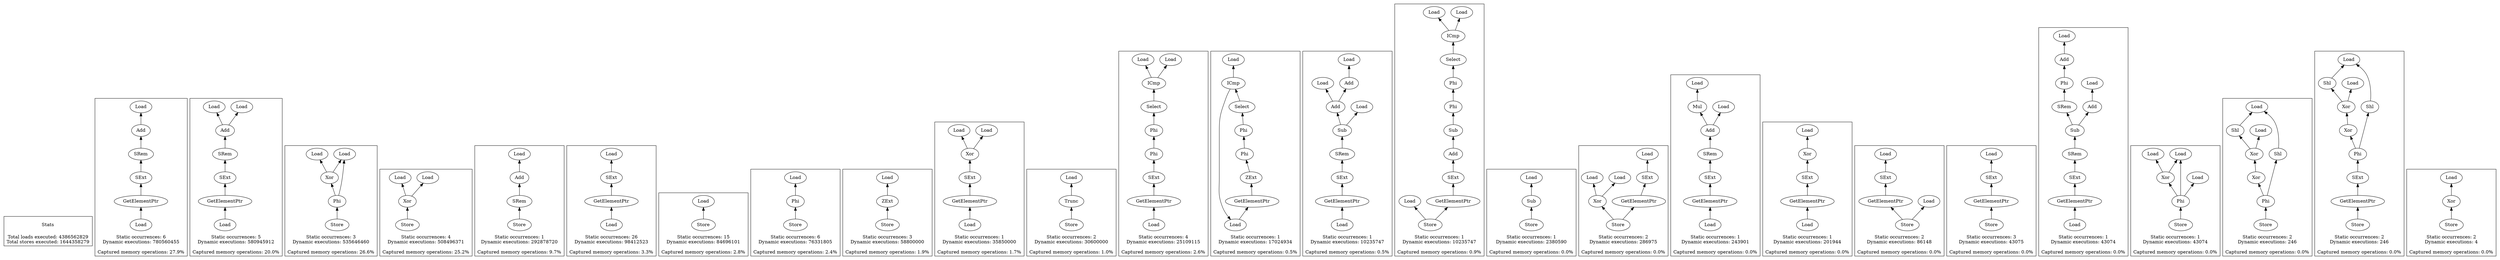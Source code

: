 strict digraph {
rankdir=BT
subgraph {
Stats [shape=plaintext]
cluster=true
label="Total loads executed: 4386562829\nTotal stores executed: 1644358279"
}
subgraph {
"0_87" [label="SExt"]
"0_86" [label="SRem"]
"0_87" -> "0_86"
"0_88" [label="GetElementPtr"]
"0_88" -> "0_87"
{
rank=min
comment=<Ids: 89, 105, 182, 452, 777, 793>
"0_89" [label="Load"]
}
"0_89" -> "0_88"
"0_85" [label="Add"]
"0_86" -> "0_85"
"0_84" [label="Load"]
"0_85" -> "0_84"
cluster=true
label="Static occurrences: 6\nDynamic executions: 780560455\n\nCaptured memory operations: 27.9%"
}
subgraph {
"1_387" [label="SRem"]
"1_386" [label="Add"]
"1_387" -> "1_386"
"1_388" [label="SExt"]
"1_388" -> "1_387"
{
rank=min
comment=<Ids: 390, 524, 607, 849, 862>
"1_390" [label="Load"]
}
"1_389" [label="GetElementPtr"]
"1_390" -> "1_389"
"1_376" [label="Load"]
"1_386" -> "1_376"
"1_385" [label="Load"]
"1_386" -> "1_385"
"1_389" -> "1_388"
cluster=true
label="Static occurrences: 5\nDynamic executions: 580945912\n\nCaptured memory operations: 20.0%"
}
subgraph {
{
rank=min
comment=<Ids: 93, 781, 854>
"2_93" [label="Store"]
}
"2_92" [label="Phi"]
"2_93" -> "2_92"
"2_90" [label="Xor"]
"2_80" [label="Load"]
"2_90" -> "2_80"
"2_89" [label="Load"]
"2_90" -> "2_89"
"2_92" -> "2_90"
"2_92" -> "2_80"
cluster=true
label="Static occurrences: 3\nDynamic executions: 535646460\n\nCaptured memory operations: 26.6%"
}
subgraph {
{
rank=min
comment=<Ids: 185, 339, 393, 527>
"3_185" [label="Store"]
}
"3_184" [label="Xor"]
"3_185" -> "3_184"
"3_183" [label="Load"]
"3_184" -> "3_183"
"3_182" [label="Load"]
"3_184" -> "3_182"
cluster=true
label="Static occurrences: 4\nDynamic executions: 508496371\n\nCaptured memory operations: 25.2%"
}
subgraph {
"4_447" [label="Add"]
"4_443" [label="Load"]
"4_447" -> "4_443"
"4_448" [label="SRem"]
"4_448" -> "4_447"
{
rank=min
comment=<Ids: 449>
"4_449" [label="Store"]
}
"4_449" -> "4_448"
cluster=true
label="Static occurrences: 1\nDynamic executions: 292878720\n\nCaptured memory operations: 9.7%"
}
subgraph {
{
rank=min
comment=<Ids: 84, 99, 115, 150, 195, 247, 342, 362, 385, 402, 429, 491, 495, 501, 536, 553, 581, 588, 593, 627, 641, 655, 669, 772, 787, 803>
"5_84" [label="Load"]
}
"5_83" [label="GetElementPtr"]
"5_84" -> "5_83"
"5_82" [label="SExt"]
"5_75" [label="Load"]
"5_82" -> "5_75"
"5_83" -> "5_82"
cluster=true
label="Static occurrences: 26\nDynamic executions: 98412523\n\nCaptured memory operations: 3.3%"
}
subgraph {
{
rank=min
comment=<Ids: 106, 116, 151, 196, 206, 234, 244, 248, 343, 403, 430, 537, 794, 804, 873>
"6_106" [label="Store"]
}
"6_105" [label="Load"]
"6_106" -> "6_105"
cluster=true
label="Static occurrences: 15\nDynamic executions: 84696101\n\nCaptured memory operations: 2.8%"
}
subgraph {
"7_364" [label="Phi"]
"7_362" [label="Load"]
"7_364" -> "7_362"
{
rank=min
comment=<Ids: 366, 556, 644, 658, 672, 865>
"7_366" [label="Store"]
}
"7_366" -> "7_364"
cluster=true
label="Static occurrences: 6\nDynamic executions: 76331805\n\nCaptured memory operations: 2.4%"
}
subgraph {
"8_127" [label="ZExt"]
"8_126" [label="Load"]
"8_127" -> "8_126"
{
rank=min
comment=<Ids: 129, 141, 818>
"8_129" [label="Store"]
}
"8_129" -> "8_127"
cluster=true
label="Static occurrences: 3\nDynamic executions: 58800000\n\nCaptured memory operations: 1.9%"
}
subgraph {
{
rank=min
comment=<Ids: 832>
"9_832" [label="Load"]
}
"9_831" [label="GetElementPtr"]
"9_832" -> "9_831"
"9_829" [label="Xor"]
"9_828" [label="Load"]
"9_829" -> "9_828"
"9_830" [label="SExt"]
"9_831" -> "9_830"
"9_830" -> "9_829"
"9_827" [label="Load"]
"9_829" -> "9_827"
cluster=true
label="Static occurrences: 1\nDynamic executions: 35850000\n\nCaptured memory operations: 1.7%"
}
subgraph {
"10_691" [label="Trunc"]
"10_690" [label="Load"]
"10_691" -> "10_690"
{
rank=min
comment=<Ids: 693, 883>
"10_693" [label="Store"]
}
"10_693" -> "10_691"
cluster=true
label="Static occurrences: 2\nDynamic executions: 30600000\n\nCaptured memory operations: 1.0%"
}
subgraph {
"11_285" [label="SExt"]
"11_282" [label="Phi"]
"11_285" -> "11_282"
"11_279" [label="Phi"]
"11_277" [label="Select"]
"11_279" -> "11_277"
{
rank=min
comment=<Ids: 287, 296, 314, 317>
"11_287" [label="Load"]
}
"11_286" [label="GetElementPtr"]
"11_287" -> "11_286"
"11_282" -> "11_279"
"11_286" -> "11_285"
"11_276" [label="ICmp"]
"11_275" [label="Load"]
"11_276" -> "11_275"
"11_273" [label="Load"]
"11_276" -> "11_273"
"11_277" -> "11_276"
cluster=true
label="Static occurrences: 4\nDynamic executions: 25109115\n\nCaptured memory operations: 2.6%"
}
subgraph {
"12_276" [label="ICmp"]
"12_275" [label="Load"]
"12_276" -> "12_275"
"12_279" [label="Phi"]
"12_277" [label="Select"]
"12_279" -> "12_277"
"12_271" [label="ZExt"]
"12_263" [label="Phi"]
"12_271" -> "12_263"
"12_263" -> "12_279"
"12_272" [label="GetElementPtr"]
"12_272" -> "12_271"
{
rank=min
comment=<Ids: 273>
"12_273" [label="Load"]
}
"12_276" -> "12_273"
"12_277" -> "12_276"
"12_273" -> "12_272"
cluster=true
label="Static occurrences: 1\nDynamic executions: 17024934\n\nCaptured memory operations: 0.5%"
}
subgraph {
"13_321" [label="SExt"]
"13_320" [label="SRem"]
"13_321" -> "13_320"
"13_318" [label="Add"]
"13_314" [label="Load"]
"13_318" -> "13_314"
{
rank=min
comment=<Ids: 323>
"13_323" [label="Load"]
}
"13_322" [label="GetElementPtr"]
"13_323" -> "13_322"
"13_299" [label="Add"]
"13_227" [label="Load"]
"13_299" -> "13_227"
"13_318" -> "13_299"
"13_319" [label="Sub"]
"13_320" -> "13_319"
"13_319" -> "13_318"
"13_317" [label="Load"]
"13_319" -> "13_317"
"13_322" -> "13_321"
cluster=true
label="Static occurrences: 1\nDynamic executions: 10235747\n\nCaptured memory operations: 0.5%"
}
subgraph {
"14_279" [label="Phi"]
"14_277" [label="Select"]
"14_279" -> "14_277"
{
rank=min
comment=<Ids: 328>
"14_328" [label="Store"]
}
"14_323" [label="Load"]
"14_328" -> "14_323"
"14_289" [label="Sub"]
"14_282" [label="Phi"]
"14_289" -> "14_282"
"14_325" [label="Add"]
"14_325" -> "14_289"
"14_282" -> "14_279"
"14_327" [label="GetElementPtr"]
"14_326" [label="SExt"]
"14_327" -> "14_326"
"14_276" [label="ICmp"]
"14_275" [label="Load"]
"14_276" -> "14_275"
"14_328" -> "14_327"
"14_273" [label="Load"]
"14_276" -> "14_273"
"14_277" -> "14_276"
"14_326" -> "14_325"
cluster=true
label="Static occurrences: 1\nDynamic executions: 10235747\n\nCaptured memory operations: 0.9%"
}
subgraph {
{
rank=min
comment=<Ids: 353>
"15_353" [label="Store"]
}
"15_351" [label="Sub"]
"15_353" -> "15_351"
"15_349" [label="Load"]
"15_351" -> "15_349"
cluster=true
label="Static occurrences: 1\nDynamic executions: 2380590\n\nCaptured memory operations: 0.0%"
}
subgraph {
{
rank=min
comment=<Ids: 583, 629>
"16_583" [label="Store"]
}
"16_582" [label="Xor"]
"16_583" -> "16_582"
"16_564" [label="GetElementPtr"]
"16_563" [label="SExt"]
"16_564" -> "16_563"
"16_583" -> "16_564"
"16_562" [label="Load"]
"16_563" -> "16_562"
"16_581" [label="Load"]
"16_582" -> "16_581"
"16_580" [label="Load"]
"16_582" -> "16_580"
cluster=true
label="Static occurrences: 2\nDynamic executions: 286975\n\nCaptured memory operations: 0.0%"
}
subgraph {
"17_575" [label="Mul"]
"17_573" [label="Load"]
"17_575" -> "17_573"
"17_578" [label="SExt"]
"17_577" [label="SRem"]
"17_578" -> "17_577"
"17_576" [label="Add"]
"17_570" [label="Load"]
"17_576" -> "17_570"
"17_577" -> "17_576"
{
rank=min
comment=<Ids: 580>
"17_580" [label="Load"]
}
"17_579" [label="GetElementPtr"]
"17_580" -> "17_579"
"17_579" -> "17_578"
"17_576" -> "17_575"
cluster=true
label="Static occurrences: 1\nDynamic executions: 243901\n\nCaptured memory operations: 0.0%"
}
subgraph {
"18_608" [label="Xor"]
"18_607" [label="Load"]
"18_608" -> "18_607"
{
rank=min
comment=<Ids: 611>
"18_611" [label="Load"]
}
"18_610" [label="GetElementPtr"]
"18_611" -> "18_610"
"18_609" [label="SExt"]
"18_610" -> "18_609"
"18_609" -> "18_608"
cluster=true
label="Static occurrences: 1\nDynamic executions: 201944\n\nCaptured memory operations: 0.0%"
}
subgraph {
"19_564" [label="GetElementPtr"]
"19_563" [label="SExt"]
"19_564" -> "19_563"
{
rank=min
comment=<Ids: 594, 625>
"19_594" [label="Store"]
}
"19_593" [label="Load"]
"19_594" -> "19_593"
"19_562" [label="Load"]
"19_563" -> "19_562"
"19_594" -> "19_564"
cluster=true
label="Static occurrences: 2\nDynamic executions: 86148\n\nCaptured memory operations: 0.0%"
}
subgraph {
"20_35" [label="SExt"]
"20_34" [label="Load"]
"20_35" -> "20_34"
"20_36" [label="GetElementPtr"]
"20_36" -> "20_35"
{
rank=min
comment=<Ids: 37, 565, 725>
"20_37" [label="Store"]
}
"20_37" -> "20_36"
cluster=true
label="Static occurrences: 3\nDynamic executions: 43075\n\nCaptured memory operations: 0.0%"
}
subgraph {
"21_618" [label="SRem"]
"21_614" [label="Phi"]
"21_618" -> "21_614"
"21_621" [label="SRem"]
"21_620" [label="Sub"]
"21_621" -> "21_620"
"21_612" [label="Add"]
"21_614" -> "21_612"
"21_619" [label="Add"]
"21_620" -> "21_619"
"21_623" [label="GetElementPtr"]
"21_622" [label="SExt"]
"21_623" -> "21_622"
"21_622" -> "21_621"
"21_611" [label="Load"]
"21_612" -> "21_611"
{
rank=min
comment=<Ids: 624>
"21_624" [label="Load"]
}
"21_624" -> "21_623"
"21_593" [label="Load"]
"21_619" -> "21_593"
"21_620" -> "21_618"
cluster=true
label="Static occurrences: 1\nDynamic executions: 43074\n\nCaptured memory operations: 0.0%"
}
subgraph {
{
rank=min
comment=<Ids: 505>
"22_505" [label="Store"]
}
"22_503" [label="Phi"]
"22_505" -> "22_503"
"22_496" [label="Xor"]
"22_491" [label="Load"]
"22_496" -> "22_491"
"22_501" [label="Load"]
"22_503" -> "22_501"
"22_503" -> "22_496"
"22_503" -> "22_491"
"22_495" [label="Load"]
"22_496" -> "22_495"
cluster=true
label="Static occurrences: 1\nDynamic executions: 43074\n\nCaptured memory operations: 0.0%"
}
subgraph {
"23_47" [label="Xor"]
"23_46" [label="Shl"]
"23_47" -> "23_46"
"23_48" [label="Xor"]
"23_48" -> "23_47"
"23_42" [label="Load"]
"23_46" -> "23_42"
"23_50" [label="Shl"]
"23_50" -> "23_42"
{
rank=min
comment=<Ids: 54, 742>
"23_54" [label="Store"]
}
"23_52" [label="Phi"]
"23_54" -> "23_52"
"23_52" -> "23_50"
"23_45" [label="Load"]
"23_47" -> "23_45"
"23_52" -> "23_48"
cluster=true
label="Static occurrences: 2\nDynamic executions: 246\n\nCaptured memory operations: 0.0%"
}
subgraph {
"24_47" [label="Xor"]
"24_46" [label="Shl"]
"24_47" -> "24_46"
"24_48" [label="Xor"]
"24_48" -> "24_47"
"24_42" [label="Load"]
"24_46" -> "24_42"
"24_50" [label="Shl"]
"24_50" -> "24_42"
"24_55" [label="SExt"]
"24_52" [label="Phi"]
"24_55" -> "24_52"
{
rank=min
comment=<Ids: 58, 746>
"24_58" [label="Store"]
}
"24_56" [label="GetElementPtr"]
"24_58" -> "24_56"
"24_52" -> "24_50"
"24_56" -> "24_55"
"24_45" [label="Load"]
"24_47" -> "24_45"
"24_52" -> "24_48"
cluster=true
label="Static occurrences: 2\nDynamic executions: 246\n\nCaptured memory operations: 0.0%"
}
subgraph {
{
rank=min
comment=<Ids: 28, 716>
"25_28" [label="Store"]
}
"25_27" [label="Xor"]
"25_28" -> "25_27"
"25_26" [label="Load"]
"25_27" -> "25_26"
cluster=true
label="Static occurrences: 2\nDynamic executions: 4\n\nCaptured memory operations: 0.0%"
}
}
